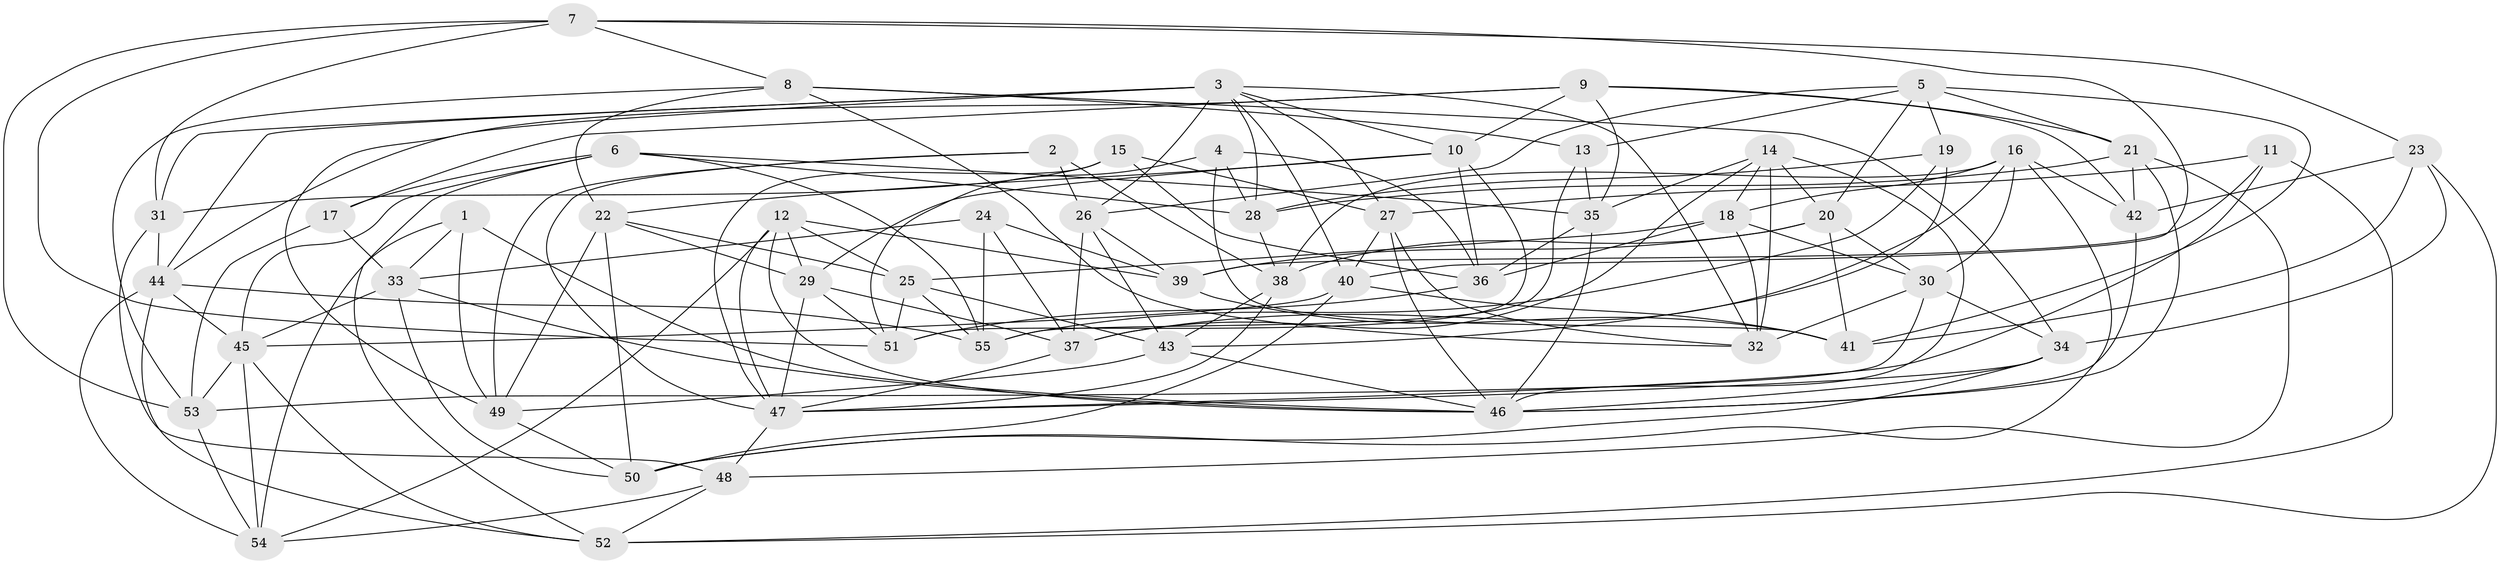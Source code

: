 // original degree distribution, {4: 1.0}
// Generated by graph-tools (version 1.1) at 2025/26/03/09/25 03:26:51]
// undirected, 55 vertices, 160 edges
graph export_dot {
graph [start="1"]
  node [color=gray90,style=filled];
  1;
  2;
  3;
  4;
  5;
  6;
  7;
  8;
  9;
  10;
  11;
  12;
  13;
  14;
  15;
  16;
  17;
  18;
  19;
  20;
  21;
  22;
  23;
  24;
  25;
  26;
  27;
  28;
  29;
  30;
  31;
  32;
  33;
  34;
  35;
  36;
  37;
  38;
  39;
  40;
  41;
  42;
  43;
  44;
  45;
  46;
  47;
  48;
  49;
  50;
  51;
  52;
  53;
  54;
  55;
  1 -- 33 [weight=1.0];
  1 -- 46 [weight=1.0];
  1 -- 49 [weight=1.0];
  1 -- 54 [weight=1.0];
  2 -- 26 [weight=1.0];
  2 -- 38 [weight=1.0];
  2 -- 47 [weight=1.0];
  2 -- 49 [weight=1.0];
  3 -- 10 [weight=1.0];
  3 -- 26 [weight=1.0];
  3 -- 27 [weight=1.0];
  3 -- 28 [weight=1.0];
  3 -- 31 [weight=2.0];
  3 -- 32 [weight=1.0];
  3 -- 40 [weight=1.0];
  3 -- 44 [weight=1.0];
  3 -- 49 [weight=1.0];
  4 -- 28 [weight=1.0];
  4 -- 36 [weight=1.0];
  4 -- 41 [weight=1.0];
  4 -- 51 [weight=1.0];
  5 -- 13 [weight=1.0];
  5 -- 19 [weight=1.0];
  5 -- 20 [weight=1.0];
  5 -- 21 [weight=1.0];
  5 -- 26 [weight=1.0];
  5 -- 41 [weight=1.0];
  6 -- 17 [weight=1.0];
  6 -- 28 [weight=1.0];
  6 -- 35 [weight=1.0];
  6 -- 45 [weight=1.0];
  6 -- 52 [weight=1.0];
  6 -- 55 [weight=1.0];
  7 -- 8 [weight=1.0];
  7 -- 23 [weight=1.0];
  7 -- 31 [weight=1.0];
  7 -- 40 [weight=1.0];
  7 -- 51 [weight=1.0];
  7 -- 53 [weight=1.0];
  8 -- 13 [weight=1.0];
  8 -- 22 [weight=1.0];
  8 -- 32 [weight=1.0];
  8 -- 34 [weight=1.0];
  8 -- 53 [weight=1.0];
  9 -- 10 [weight=1.0];
  9 -- 17 [weight=1.0];
  9 -- 21 [weight=1.0];
  9 -- 35 [weight=1.0];
  9 -- 42 [weight=1.0];
  9 -- 44 [weight=1.0];
  10 -- 22 [weight=1.0];
  10 -- 29 [weight=1.0];
  10 -- 36 [weight=1.0];
  10 -- 51 [weight=1.0];
  11 -- 27 [weight=1.0];
  11 -- 39 [weight=1.0];
  11 -- 47 [weight=1.0];
  11 -- 52 [weight=1.0];
  12 -- 25 [weight=1.0];
  12 -- 29 [weight=1.0];
  12 -- 39 [weight=1.0];
  12 -- 46 [weight=1.0];
  12 -- 47 [weight=1.0];
  12 -- 54 [weight=1.0];
  13 -- 35 [weight=1.0];
  13 -- 55 [weight=1.0];
  14 -- 18 [weight=1.0];
  14 -- 20 [weight=1.0];
  14 -- 32 [weight=1.0];
  14 -- 35 [weight=1.0];
  14 -- 37 [weight=1.0];
  14 -- 46 [weight=1.0];
  15 -- 27 [weight=1.0];
  15 -- 31 [weight=1.0];
  15 -- 36 [weight=1.0];
  15 -- 47 [weight=1.0];
  16 -- 18 [weight=1.0];
  16 -- 30 [weight=1.0];
  16 -- 37 [weight=1.0];
  16 -- 38 [weight=1.0];
  16 -- 42 [weight=1.0];
  16 -- 50 [weight=1.0];
  17 -- 33 [weight=1.0];
  17 -- 53 [weight=1.0];
  18 -- 25 [weight=1.0];
  18 -- 30 [weight=1.0];
  18 -- 32 [weight=1.0];
  18 -- 36 [weight=1.0];
  19 -- 28 [weight=1.0];
  19 -- 43 [weight=1.0];
  19 -- 55 [weight=1.0];
  20 -- 30 [weight=1.0];
  20 -- 38 [weight=1.0];
  20 -- 39 [weight=1.0];
  20 -- 41 [weight=1.0];
  21 -- 28 [weight=1.0];
  21 -- 42 [weight=1.0];
  21 -- 46 [weight=1.0];
  21 -- 48 [weight=1.0];
  22 -- 25 [weight=1.0];
  22 -- 29 [weight=1.0];
  22 -- 49 [weight=1.0];
  22 -- 50 [weight=1.0];
  23 -- 34 [weight=1.0];
  23 -- 41 [weight=1.0];
  23 -- 42 [weight=2.0];
  23 -- 52 [weight=1.0];
  24 -- 33 [weight=1.0];
  24 -- 37 [weight=1.0];
  24 -- 39 [weight=1.0];
  24 -- 55 [weight=1.0];
  25 -- 43 [weight=1.0];
  25 -- 51 [weight=1.0];
  25 -- 55 [weight=1.0];
  26 -- 37 [weight=1.0];
  26 -- 39 [weight=1.0];
  26 -- 43 [weight=1.0];
  27 -- 32 [weight=1.0];
  27 -- 40 [weight=1.0];
  27 -- 46 [weight=1.0];
  28 -- 38 [weight=1.0];
  29 -- 37 [weight=1.0];
  29 -- 47 [weight=1.0];
  29 -- 51 [weight=1.0];
  30 -- 32 [weight=1.0];
  30 -- 34 [weight=1.0];
  30 -- 53 [weight=1.0];
  31 -- 44 [weight=1.0];
  31 -- 48 [weight=1.0];
  33 -- 45 [weight=1.0];
  33 -- 46 [weight=1.0];
  33 -- 50 [weight=1.0];
  34 -- 46 [weight=1.0];
  34 -- 47 [weight=1.0];
  34 -- 50 [weight=1.0];
  35 -- 36 [weight=1.0];
  35 -- 46 [weight=1.0];
  36 -- 51 [weight=1.0];
  37 -- 47 [weight=1.0];
  38 -- 43 [weight=1.0];
  38 -- 47 [weight=1.0];
  39 -- 41 [weight=1.0];
  40 -- 41 [weight=1.0];
  40 -- 45 [weight=1.0];
  40 -- 50 [weight=1.0];
  42 -- 46 [weight=1.0];
  43 -- 46 [weight=1.0];
  43 -- 49 [weight=1.0];
  44 -- 45 [weight=2.0];
  44 -- 52 [weight=1.0];
  44 -- 54 [weight=1.0];
  44 -- 55 [weight=1.0];
  45 -- 52 [weight=1.0];
  45 -- 53 [weight=1.0];
  45 -- 54 [weight=1.0];
  47 -- 48 [weight=2.0];
  48 -- 52 [weight=1.0];
  48 -- 54 [weight=1.0];
  49 -- 50 [weight=1.0];
  53 -- 54 [weight=1.0];
}
